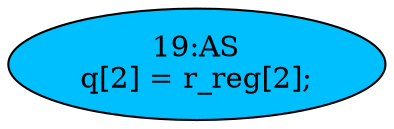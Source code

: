 strict digraph "" {
	node [label="\N"];
	"19:AS"	[ast="<pyverilog.vparser.ast.Assign object at 0x7f8538f05850>",
		def_var="['q']",
		fillcolor=deepskyblue,
		label="19:AS
q[2] = r_reg[2];",
		statements="[]",
		style=filled,
		typ=Assign,
		use_var="['r_reg']"];
}

